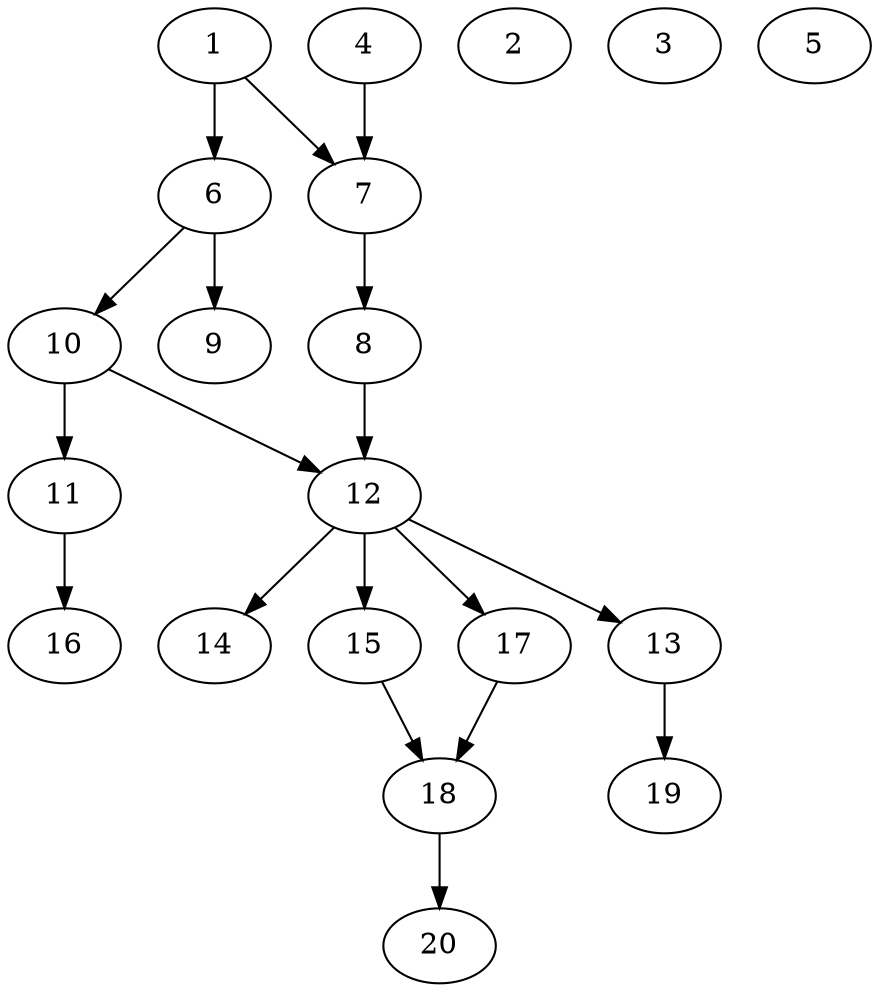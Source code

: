// DAG automatically generated by daggen at Wed Jul 24 22:10:09 2019
// ./daggen --dot -n 20 --ccr 0.3 --fat 0.5 --regular 0.5 --density 0.5 --mindata 5242880 --maxdata 52428800 
digraph G {
  1 [size="122852693", alpha="0.13", expect_size="36855808"] 
  1 -> 6 [size ="36855808"]
  1 -> 7 [size ="36855808"]
  2 [size="26579627", alpha="0.01", expect_size="7973888"] 
  3 [size="131177813", alpha="0.14", expect_size="39353344"] 
  4 [size="103707307", alpha="0.04", expect_size="31112192"] 
  4 -> 7 [size ="31112192"]
  5 [size="141960533", alpha="0.19", expect_size="42588160"] 
  6 [size="77984427", alpha="0.07", expect_size="23395328"] 
  6 -> 9 [size ="23395328"]
  6 -> 10 [size ="23395328"]
  7 [size="155968853", alpha="0.17", expect_size="46790656"] 
  7 -> 8 [size ="46790656"]
  8 [size="71447893", alpha="0.19", expect_size="21434368"] 
  8 -> 12 [size ="21434368"]
  9 [size="55425707", alpha="0.05", expect_size="16627712"] 
  10 [size="82271573", alpha="0.09", expect_size="24681472"] 
  10 -> 11 [size ="24681472"]
  10 -> 12 [size ="24681472"]
  11 [size="142407680", alpha="0.17", expect_size="42722304"] 
  11 -> 16 [size ="42722304"]
  12 [size="87954773", alpha="0.00", expect_size="26386432"] 
  12 -> 13 [size ="26386432"]
  12 -> 14 [size ="26386432"]
  12 -> 15 [size ="26386432"]
  12 -> 17 [size ="26386432"]
  13 [size="97689600", alpha="0.11", expect_size="29306880"] 
  13 -> 19 [size ="29306880"]
  14 [size="54060373", alpha="0.10", expect_size="16218112"] 
  15 [size="86374400", alpha="0.19", expect_size="25912320"] 
  15 -> 18 [size ="25912320"]
  16 [size="75199147", alpha="0.06", expect_size="22559744"] 
  17 [size="131918507", alpha="0.00", expect_size="39575552"] 
  17 -> 18 [size ="39575552"]
  18 [size="108236800", alpha="0.02", expect_size="32471040"] 
  18 -> 20 [size ="32471040"]
  19 [size="97563307", alpha="0.08", expect_size="29268992"] 
  20 [size="139274240", alpha="0.15", expect_size="41782272"] 
}
